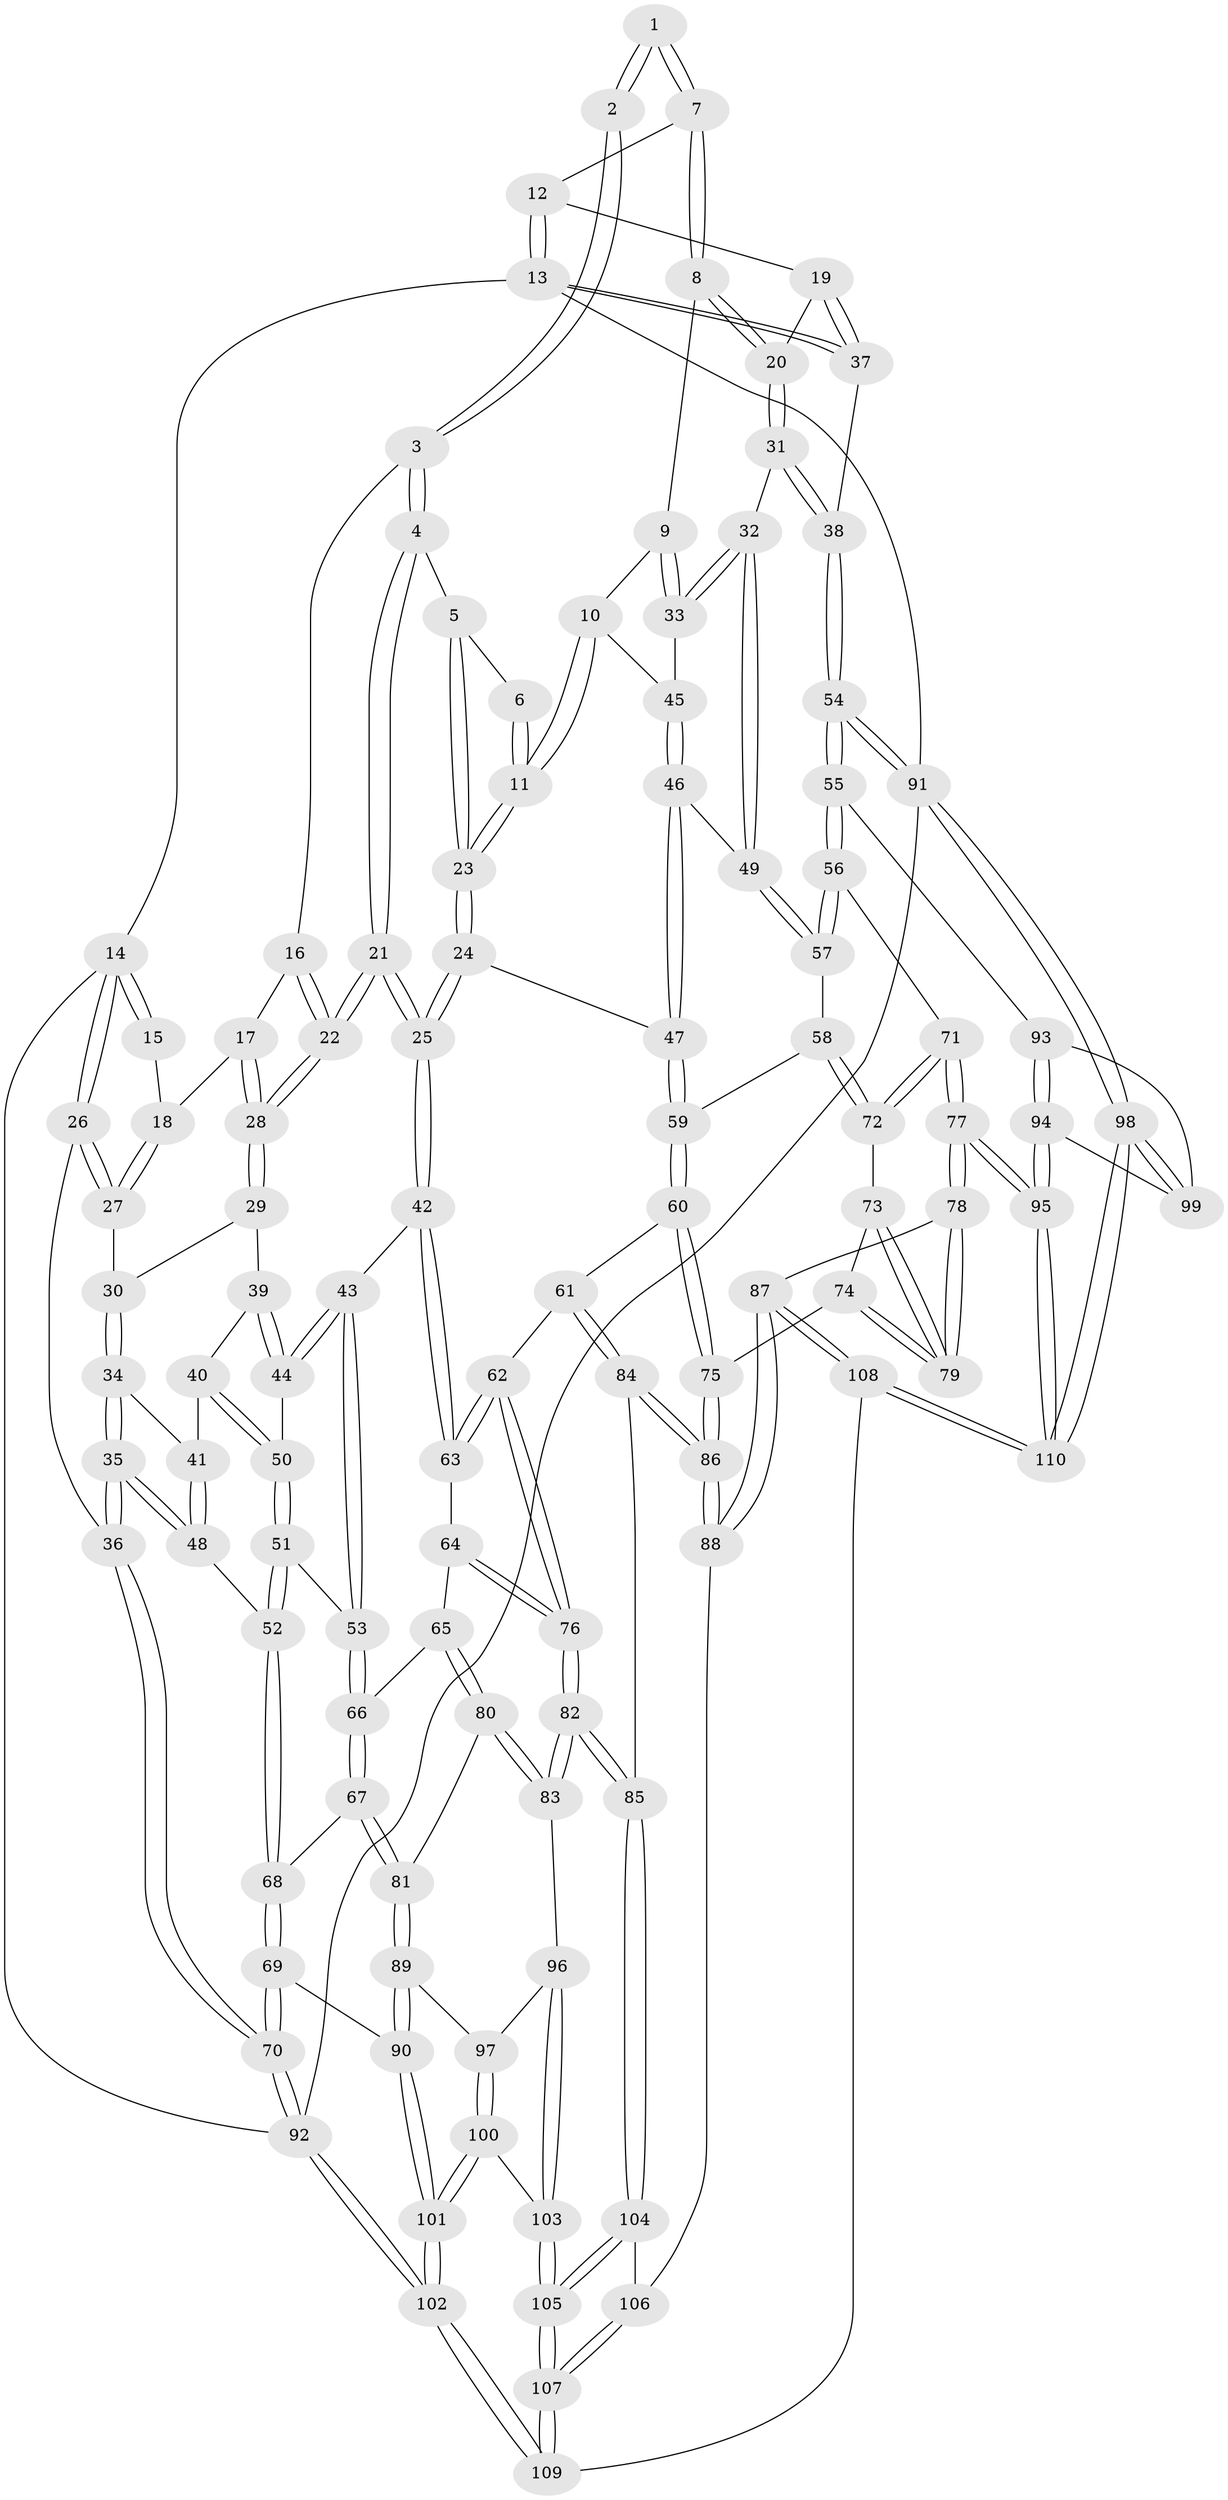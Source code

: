 // coarse degree distribution, {3: 0.19696969696969696, 4: 0.3484848484848485, 6: 0.06060606060606061, 5: 0.3787878787878788, 2: 0.015151515151515152}
// Generated by graph-tools (version 1.1) at 2025/52/02/27/25 19:52:39]
// undirected, 110 vertices, 272 edges
graph export_dot {
graph [start="1"]
  node [color=gray90,style=filled];
  1 [pos="+0.6123408124189258+0"];
  2 [pos="+0.26471171698863366+0"];
  3 [pos="+0.33242178405087713+0.0881088647981729"];
  4 [pos="+0.39516564048394215+0.1479577351990613"];
  5 [pos="+0.4721300513926284+0.16164542875709043"];
  6 [pos="+0.5928940677866845+0"];
  7 [pos="+0.7471648961715279+0"];
  8 [pos="+0.7773886298390755+0.12157050897009512"];
  9 [pos="+0.7605340023521134+0.1402577464735757"];
  10 [pos="+0.5841434251693199+0.25980296416780335"];
  11 [pos="+0.569522334239727+0.2634103231567975"];
  12 [pos="+1+0"];
  13 [pos="+1+0"];
  14 [pos="+0+0"];
  15 [pos="+0.22904088413617218+0"];
  16 [pos="+0.32495149452707783+0.09914864309233118"];
  17 [pos="+0.21269661307374216+0.19473128765593023"];
  18 [pos="+0.14992324299307944+0.16727662656615572"];
  19 [pos="+0.9655511967578343+0.2217939098871138"];
  20 [pos="+0.883925700933481+0.21212430215237785"];
  21 [pos="+0.3344935269832487+0.32782215070476123"];
  22 [pos="+0.27686305378551335+0.28752322219038046"];
  23 [pos="+0.5514368503388994+0.2713856505553912"];
  24 [pos="+0.5238762521424073+0.3216819782184743"];
  25 [pos="+0.38179047350091316+0.4005397838549578"];
  26 [pos="+0+0.1687735202163071"];
  27 [pos="+0.06417939088211759+0.22005414479010382"];
  28 [pos="+0.2711919858574566+0.2855449101899945"];
  29 [pos="+0.22894214382861167+0.2972008240881489"];
  30 [pos="+0.09245216635036327+0.25729328340614793"];
  31 [pos="+0.8360835322483111+0.37872193867151566"];
  32 [pos="+0.8082357729110161+0.39763981179706853"];
  33 [pos="+0.7400507060693876+0.33940296404562587"];
  34 [pos="+0.10808957770797464+0.31653620205721"];
  35 [pos="+0+0.4734388028944553"];
  36 [pos="+0+0.4668918161934919"];
  37 [pos="+1+0.3018273066710672"];
  38 [pos="+1+0.4737223184305199"];
  39 [pos="+0.19946369211583453+0.32630396807632944"];
  40 [pos="+0.14783724833700052+0.35806814876818865"];
  41 [pos="+0.11933269116431248+0.34097168112015686"];
  42 [pos="+0.3776762359892743+0.41483039063299465"];
  43 [pos="+0.32858297890958366+0.4398734351236182"];
  44 [pos="+0.2101360542805878+0.427633158225807"];
  45 [pos="+0.7004002886289401+0.3391225019142527"];
  46 [pos="+0.6405774228393463+0.4552097723633918"];
  47 [pos="+0.6390659257893457+0.45588871005724957"];
  48 [pos="+0+0.48543874720567565"];
  49 [pos="+0.7937898442785863+0.43572401587999776"];
  50 [pos="+0.17016762796902948+0.4292835643780893"];
  51 [pos="+0.09500165423505605+0.4944750825272597"];
  52 [pos="+0.06521606809003282+0.5063890305312305"];
  53 [pos="+0.25461658118577674+0.5423393935002306"];
  54 [pos="+1+0.5824837232936476"];
  55 [pos="+0.9780131959443791+0.6310807716238254"];
  56 [pos="+0.9365226601830995+0.6190653771867297"];
  57 [pos="+0.8045936251394135+0.47579220674547834"];
  58 [pos="+0.700726393297615+0.5839928987405442"];
  59 [pos="+0.6106404186205706+0.5696881321697083"];
  60 [pos="+0.6040471002663793+0.5745065385476082"];
  61 [pos="+0.5291207667924139+0.5839249589887068"];
  62 [pos="+0.5190586677031591+0.5817179680449992"];
  63 [pos="+0.45442790306863057+0.5594996001963295"];
  64 [pos="+0.42480378123617507+0.5961178536858114"];
  65 [pos="+0.38644570552925733+0.6255246225100678"];
  66 [pos="+0.2514300014567441+0.5626195556391257"];
  67 [pos="+0.22122046959681396+0.639256836314214"];
  68 [pos="+0.13146269644253625+0.6326462171051123"];
  69 [pos="+0.05367308703830395+0.7466929661863103"];
  70 [pos="+0+0.7027002466866613"];
  71 [pos="+0.8007848225389094+0.644855056522571"];
  72 [pos="+0.7583032197059739+0.6301767931146703"];
  73 [pos="+0.7207101621633824+0.67402865912282"];
  74 [pos="+0.6609804476856357+0.6903724018984089"];
  75 [pos="+0.6216829528900099+0.6369336191675581"];
  76 [pos="+0.45095329423448527+0.7724350548267406"];
  77 [pos="+0.718504572512126+0.8456641928389281"];
  78 [pos="+0.7027934928711098+0.842248353601879"];
  79 [pos="+0.6990182530011461+0.8197884205559292"];
  80 [pos="+0.329401281435381+0.6904635755252652"];
  81 [pos="+0.26381535929706873+0.6938733867297519"];
  82 [pos="+0.4505444540815431+0.7852298511782556"];
  83 [pos="+0.40394087815198454+0.7871473810085144"];
  84 [pos="+0.5354874086376724+0.7916519175229363"];
  85 [pos="+0.48964520314759086+0.8009988768711973"];
  86 [pos="+0.5743401954730706+0.8008785013590862"];
  87 [pos="+0.6737479203945392+0.8467691937112691"];
  88 [pos="+0.6523537938723635+0.844804327137818"];
  89 [pos="+0.24549169163406767+0.739050332006258"];
  90 [pos="+0.0647895118469708+0.7593477515174746"];
  91 [pos="+1+1"];
  92 [pos="+0+1"];
  93 [pos="+0.9653029897015217+0.6546638142685746"];
  94 [pos="+0.7429347950912661+0.8531905443927239"];
  95 [pos="+0.733870065544751+0.8542538964692141"];
  96 [pos="+0.4037301126808672+0.7873778613813299"];
  97 [pos="+0.24639384008020354+0.7871863823381149"];
  98 [pos="+1+1"];
  99 [pos="+0.9110562345412101+0.8890289688014363"];
  100 [pos="+0.2388616180490546+0.8422869341273702"];
  101 [pos="+0.12529362209336278+0.8900025867560936"];
  102 [pos="+0+1"];
  103 [pos="+0.32842626245107565+0.8942188185811291"];
  104 [pos="+0.4714958516114563+0.9075450440386295"];
  105 [pos="+0.400790525576542+1"];
  106 [pos="+0.6059364204571569+0.890585596663669"];
  107 [pos="+0.4031532450505398+1"];
  108 [pos="+0.5712326010621724+1"];
  109 [pos="+0.40137607016151616+1"];
  110 [pos="+0.813935195626267+1"];
  1 -- 2;
  1 -- 2;
  1 -- 7;
  1 -- 7;
  2 -- 3;
  2 -- 3;
  3 -- 4;
  3 -- 4;
  3 -- 16;
  4 -- 5;
  4 -- 21;
  4 -- 21;
  5 -- 6;
  5 -- 23;
  5 -- 23;
  6 -- 11;
  6 -- 11;
  7 -- 8;
  7 -- 8;
  7 -- 12;
  8 -- 9;
  8 -- 20;
  8 -- 20;
  9 -- 10;
  9 -- 33;
  9 -- 33;
  10 -- 11;
  10 -- 11;
  10 -- 45;
  11 -- 23;
  11 -- 23;
  12 -- 13;
  12 -- 13;
  12 -- 19;
  13 -- 14;
  13 -- 37;
  13 -- 37;
  13 -- 91;
  14 -- 15;
  14 -- 15;
  14 -- 26;
  14 -- 26;
  14 -- 92;
  15 -- 18;
  16 -- 17;
  16 -- 22;
  16 -- 22;
  17 -- 18;
  17 -- 28;
  17 -- 28;
  18 -- 27;
  18 -- 27;
  19 -- 20;
  19 -- 37;
  19 -- 37;
  20 -- 31;
  20 -- 31;
  21 -- 22;
  21 -- 22;
  21 -- 25;
  21 -- 25;
  22 -- 28;
  22 -- 28;
  23 -- 24;
  23 -- 24;
  24 -- 25;
  24 -- 25;
  24 -- 47;
  25 -- 42;
  25 -- 42;
  26 -- 27;
  26 -- 27;
  26 -- 36;
  27 -- 30;
  28 -- 29;
  28 -- 29;
  29 -- 30;
  29 -- 39;
  30 -- 34;
  30 -- 34;
  31 -- 32;
  31 -- 38;
  31 -- 38;
  32 -- 33;
  32 -- 33;
  32 -- 49;
  32 -- 49;
  33 -- 45;
  34 -- 35;
  34 -- 35;
  34 -- 41;
  35 -- 36;
  35 -- 36;
  35 -- 48;
  35 -- 48;
  36 -- 70;
  36 -- 70;
  37 -- 38;
  38 -- 54;
  38 -- 54;
  39 -- 40;
  39 -- 44;
  39 -- 44;
  40 -- 41;
  40 -- 50;
  40 -- 50;
  41 -- 48;
  41 -- 48;
  42 -- 43;
  42 -- 63;
  42 -- 63;
  43 -- 44;
  43 -- 44;
  43 -- 53;
  43 -- 53;
  44 -- 50;
  45 -- 46;
  45 -- 46;
  46 -- 47;
  46 -- 47;
  46 -- 49;
  47 -- 59;
  47 -- 59;
  48 -- 52;
  49 -- 57;
  49 -- 57;
  50 -- 51;
  50 -- 51;
  51 -- 52;
  51 -- 52;
  51 -- 53;
  52 -- 68;
  52 -- 68;
  53 -- 66;
  53 -- 66;
  54 -- 55;
  54 -- 55;
  54 -- 91;
  54 -- 91;
  55 -- 56;
  55 -- 56;
  55 -- 93;
  56 -- 57;
  56 -- 57;
  56 -- 71;
  57 -- 58;
  58 -- 59;
  58 -- 72;
  58 -- 72;
  59 -- 60;
  59 -- 60;
  60 -- 61;
  60 -- 75;
  60 -- 75;
  61 -- 62;
  61 -- 84;
  61 -- 84;
  62 -- 63;
  62 -- 63;
  62 -- 76;
  62 -- 76;
  63 -- 64;
  64 -- 65;
  64 -- 76;
  64 -- 76;
  65 -- 66;
  65 -- 80;
  65 -- 80;
  66 -- 67;
  66 -- 67;
  67 -- 68;
  67 -- 81;
  67 -- 81;
  68 -- 69;
  68 -- 69;
  69 -- 70;
  69 -- 70;
  69 -- 90;
  70 -- 92;
  70 -- 92;
  71 -- 72;
  71 -- 72;
  71 -- 77;
  71 -- 77;
  72 -- 73;
  73 -- 74;
  73 -- 79;
  73 -- 79;
  74 -- 75;
  74 -- 79;
  74 -- 79;
  75 -- 86;
  75 -- 86;
  76 -- 82;
  76 -- 82;
  77 -- 78;
  77 -- 78;
  77 -- 95;
  77 -- 95;
  78 -- 79;
  78 -- 79;
  78 -- 87;
  80 -- 81;
  80 -- 83;
  80 -- 83;
  81 -- 89;
  81 -- 89;
  82 -- 83;
  82 -- 83;
  82 -- 85;
  82 -- 85;
  83 -- 96;
  84 -- 85;
  84 -- 86;
  84 -- 86;
  85 -- 104;
  85 -- 104;
  86 -- 88;
  86 -- 88;
  87 -- 88;
  87 -- 88;
  87 -- 108;
  87 -- 108;
  88 -- 106;
  89 -- 90;
  89 -- 90;
  89 -- 97;
  90 -- 101;
  90 -- 101;
  91 -- 98;
  91 -- 98;
  91 -- 92;
  92 -- 102;
  92 -- 102;
  93 -- 94;
  93 -- 94;
  93 -- 99;
  94 -- 95;
  94 -- 95;
  94 -- 99;
  95 -- 110;
  95 -- 110;
  96 -- 97;
  96 -- 103;
  96 -- 103;
  97 -- 100;
  97 -- 100;
  98 -- 99;
  98 -- 99;
  98 -- 110;
  98 -- 110;
  100 -- 101;
  100 -- 101;
  100 -- 103;
  101 -- 102;
  101 -- 102;
  102 -- 109;
  102 -- 109;
  103 -- 105;
  103 -- 105;
  104 -- 105;
  104 -- 105;
  104 -- 106;
  105 -- 107;
  105 -- 107;
  106 -- 107;
  106 -- 107;
  107 -- 109;
  107 -- 109;
  108 -- 109;
  108 -- 110;
  108 -- 110;
}
